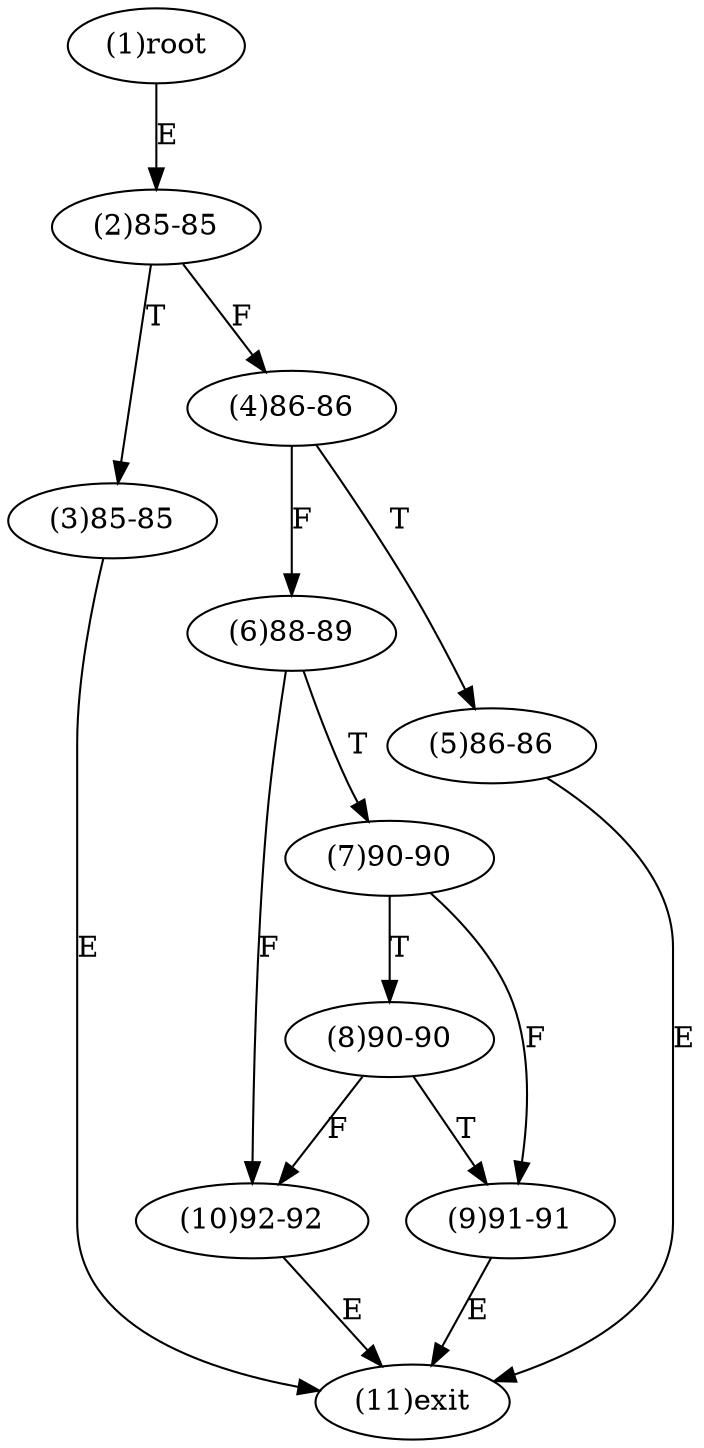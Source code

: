 digraph "" { 
1[ label="(1)root"];
2[ label="(2)85-85"];
3[ label="(3)85-85"];
4[ label="(4)86-86"];
5[ label="(5)86-86"];
6[ label="(6)88-89"];
7[ label="(7)90-90"];
8[ label="(8)90-90"];
9[ label="(9)91-91"];
10[ label="(10)92-92"];
11[ label="(11)exit"];
1->2[ label="E"];
2->4[ label="F"];
2->3[ label="T"];
3->11[ label="E"];
4->6[ label="F"];
4->5[ label="T"];
5->11[ label="E"];
6->10[ label="F"];
6->7[ label="T"];
7->9[ label="F"];
7->8[ label="T"];
8->10[ label="F"];
8->9[ label="T"];
9->11[ label="E"];
10->11[ label="E"];
}